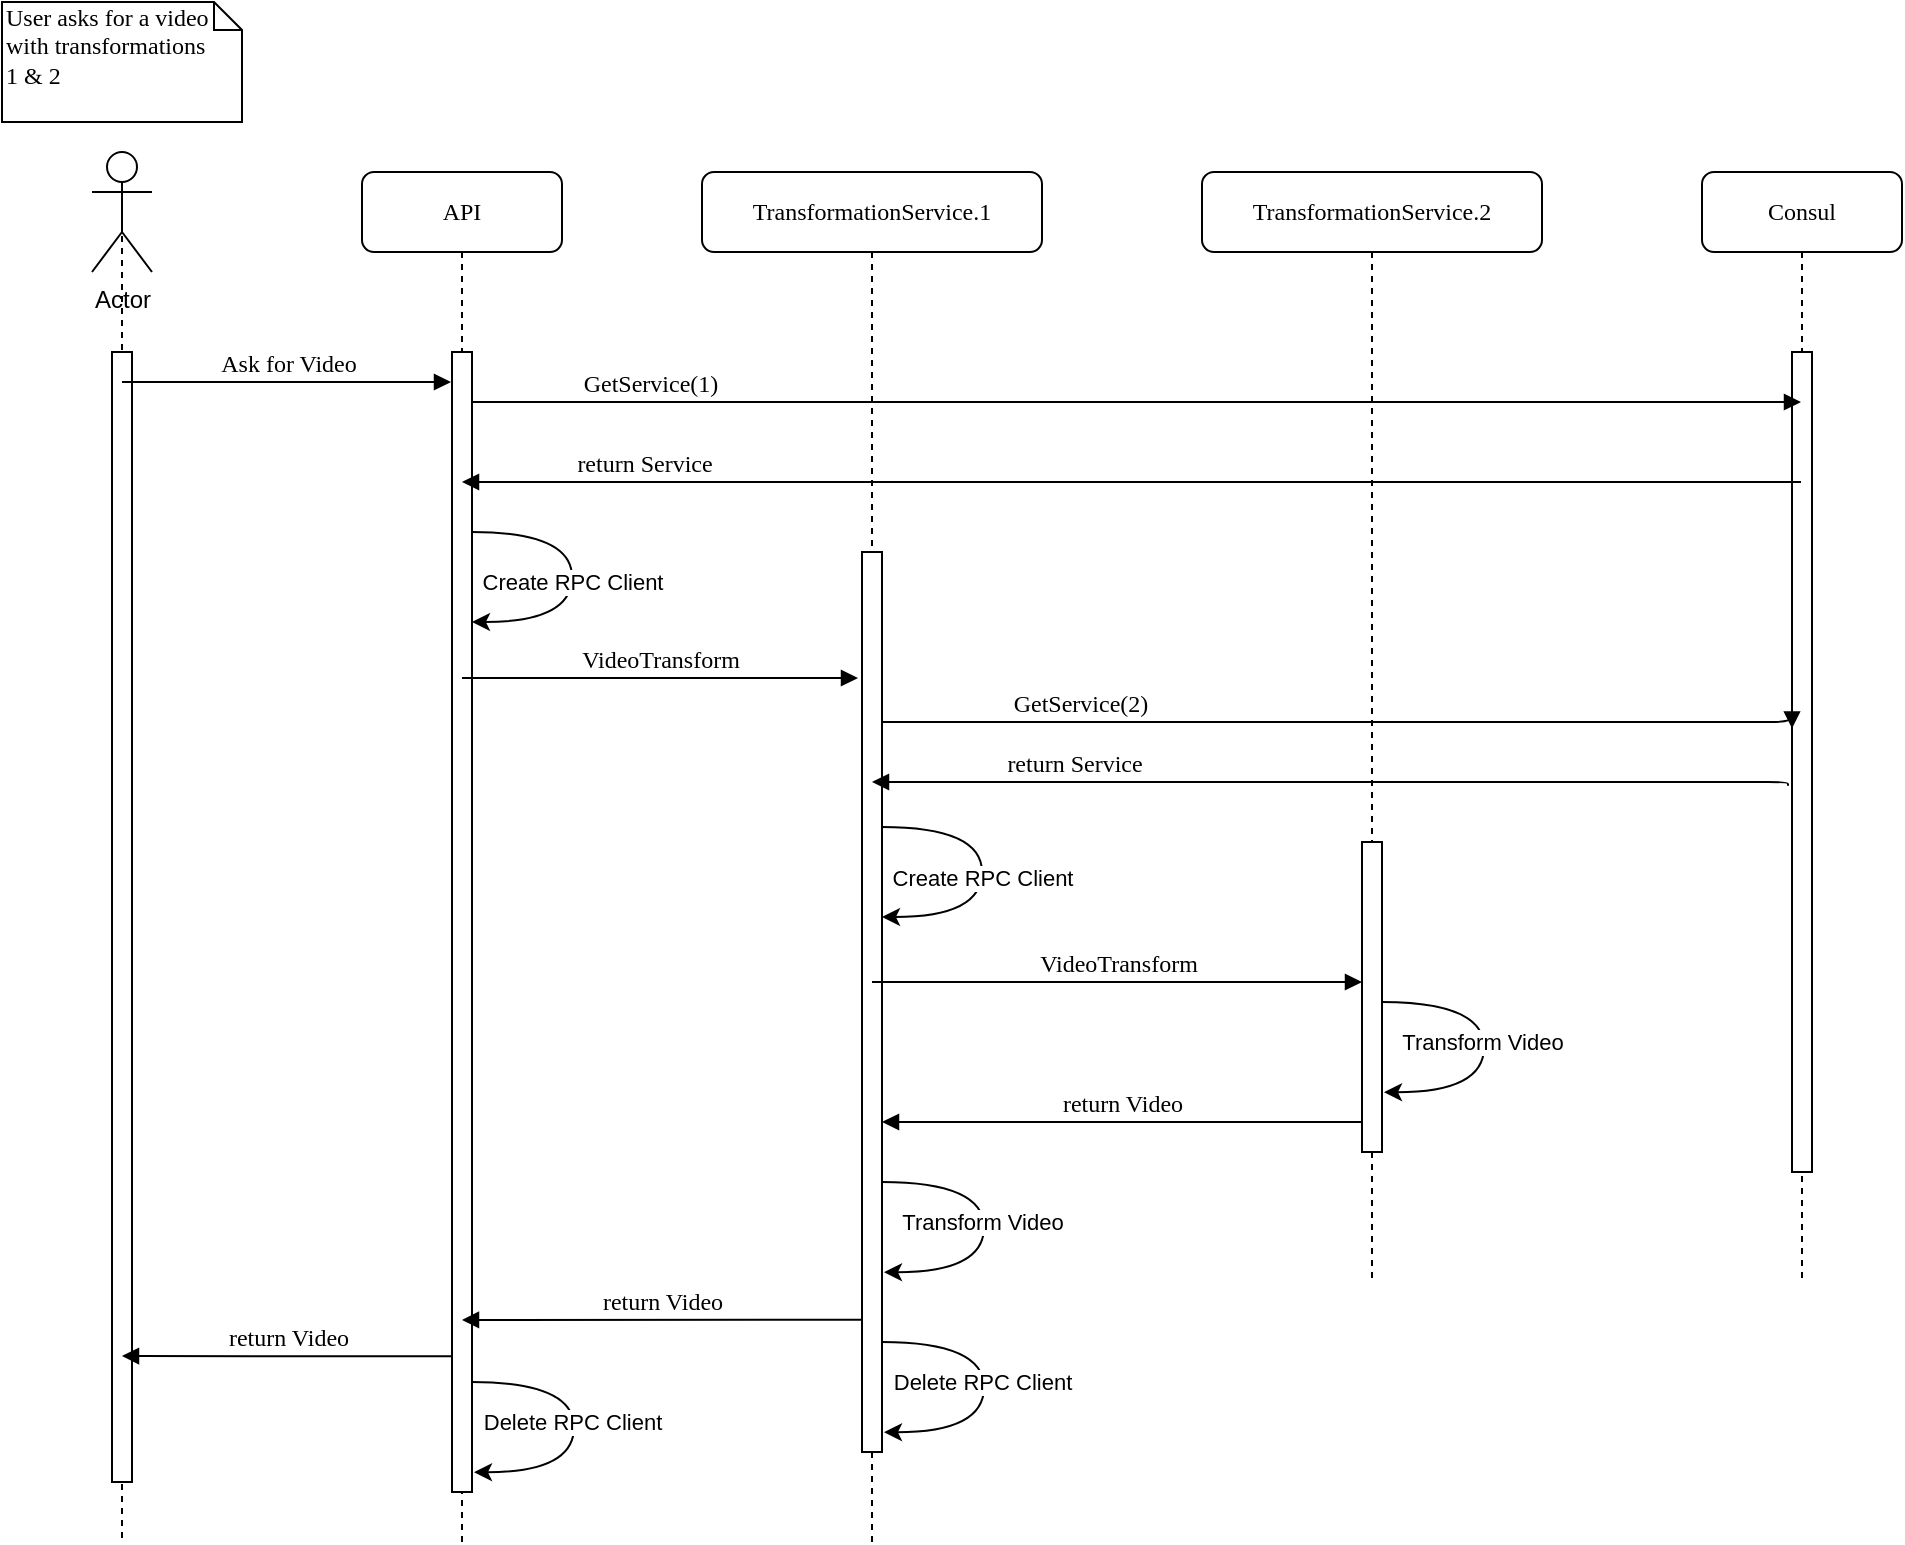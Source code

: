 <mxfile version="20.0.1" type="device"><diagram name="Page-1" id="13e1069c-82ec-6db2-03f1-153e76fe0fe0"><mxGraphModel dx="1350" dy="2420" grid="1" gridSize="10" guides="1" tooltips="1" connect="1" arrows="1" fold="1" page="1" pageScale="1" pageWidth="1100" pageHeight="850" background="none" math="0" shadow="0"><root><mxCell id="0"/><mxCell id="1" parent="0"/><mxCell id="LpMIIV23omN5Bn8mZvPC-13" value="Consul" style="shape=umlLifeline;perimeter=lifelinePerimeter;whiteSpace=wrap;html=1;container=1;collapsible=0;recursiveResize=0;outlineConnect=0;rounded=1;shadow=0;comic=0;labelBackgroundColor=none;strokeWidth=1;fontFamily=Verdana;fontSize=12;align=center;" parent="1" vertex="1"><mxGeometry x="870" y="-1595" width="100" height="555" as="geometry"/></mxCell><mxCell id="dXZkBnWNhOYSI1oM0-PD-5" value="" style="html=1;points=[];perimeter=orthogonalPerimeter;rounded=0;shadow=0;comic=0;labelBackgroundColor=none;strokeWidth=1;fontFamily=Verdana;fontSize=12;align=center;" vertex="1" parent="LpMIIV23omN5Bn8mZvPC-13"><mxGeometry x="45" y="90" width="10" height="410" as="geometry"/></mxCell><mxCell id="LpMIIV23omN5Bn8mZvPC-15" value="" style="shape=umlLifeline;perimeter=lifelinePerimeter;whiteSpace=wrap;html=1;container=1;collapsible=0;recursiveResize=0;outlineConnect=0;rounded=1;shadow=0;comic=0;labelBackgroundColor=none;strokeWidth=1;fontFamily=Verdana;fontSize=12;align=center;size=0;" parent="1" vertex="1"><mxGeometry x="30" y="-1605" width="100" height="695" as="geometry"/></mxCell><mxCell id="xJ6N5jX6HW7_gt3Dmc6M-6" value="Actor" style="shape=umlActor;verticalLabelPosition=bottom;verticalAlign=top;html=1;outlineConnect=0;" parent="LpMIIV23omN5Bn8mZvPC-15" vertex="1"><mxGeometry x="35" width="30" height="60" as="geometry"/></mxCell><mxCell id="LpMIIV23omN5Bn8mZvPC-25" value="&lt;div&gt;User asks for a video with transformations &lt;br&gt;&lt;/div&gt;&lt;div&gt;1 &amp;amp; 2&lt;/div&gt;" style="shape=note;whiteSpace=wrap;html=1;size=14;verticalAlign=top;align=left;spacingTop=-6;rounded=0;shadow=0;comic=0;labelBackgroundColor=none;strokeWidth=1;fontFamily=Verdana;fontSize=12" parent="1" vertex="1"><mxGeometry x="20" y="-1680" width="120" height="60" as="geometry"/></mxCell><mxCell id="xJ6N5jX6HW7_gt3Dmc6M-2" value="API" style="shape=umlLifeline;perimeter=lifelinePerimeter;whiteSpace=wrap;html=1;container=1;collapsible=0;recursiveResize=0;outlineConnect=0;rounded=1;shadow=0;comic=0;labelBackgroundColor=none;strokeWidth=1;fontFamily=Verdana;fontSize=12;align=center;" parent="1" vertex="1"><mxGeometry x="200" y="-1595" width="100" height="685" as="geometry"/></mxCell><mxCell id="xJ6N5jX6HW7_gt3Dmc6M-4" value="" style="html=1;points=[];perimeter=orthogonalPerimeter;rounded=0;shadow=0;comic=0;labelBackgroundColor=none;strokeWidth=1;fontFamily=Verdana;fontSize=12;align=center;" parent="xJ6N5jX6HW7_gt3Dmc6M-2" vertex="1"><mxGeometry x="45" y="90" width="10" height="570" as="geometry"/></mxCell><mxCell id="LpMIIV23omN5Bn8mZvPC-23" value="GetService(1)" style="html=1;verticalAlign=bottom;endArrow=block;labelBackgroundColor=none;fontFamily=Verdana;fontSize=12;edgeStyle=elbowEdgeStyle;elbow=vertical;" parent="xJ6N5jX6HW7_gt3Dmc6M-2" target="LpMIIV23omN5Bn8mZvPC-13" edge="1"><mxGeometry x="-0.733" relative="1" as="geometry"><mxPoint x="55" y="115" as="sourcePoint"/><mxPoint x="155" y="165" as="targetPoint"/><Array as="points"><mxPoint x="125" y="115"/><mxPoint x="249" y="65"/></Array><mxPoint as="offset"/></mxGeometry></mxCell><object label="&lt;div&gt;Create RPC Client&lt;/div&gt;" id="dXZkBnWNhOYSI1oM0-PD-16"><mxCell style="endArrow=classic;html=1;curved=1;" edge="1" parent="xJ6N5jX6HW7_gt3Dmc6M-2"><mxGeometry x="0.035" width="50" height="50" relative="1" as="geometry"><mxPoint x="55" y="180" as="sourcePoint"/><mxPoint x="55" y="225" as="targetPoint"/><Array as="points"><mxPoint x="105" y="180"/><mxPoint x="105" y="225"/></Array><mxPoint as="offset"/></mxGeometry></mxCell></object><object label="&lt;div&gt;Delete RPC Client&lt;/div&gt;" id="dXZkBnWNhOYSI1oM0-PD-21"><mxCell style="endArrow=classic;html=1;curved=1;" edge="1" parent="xJ6N5jX6HW7_gt3Dmc6M-2"><mxGeometry x="-0.029" y="-1" width="50" height="50" relative="1" as="geometry"><mxPoint x="55" y="605" as="sourcePoint"/><mxPoint x="56" y="650.1" as="targetPoint"/><Array as="points"><mxPoint x="106" y="605.1"/><mxPoint x="106" y="650.1"/></Array><mxPoint as="offset"/></mxGeometry></mxCell></object><mxCell id="LpMIIV23omN5Bn8mZvPC-16" value="" style="html=1;points=[];perimeter=orthogonalPerimeter;rounded=0;shadow=0;comic=0;labelBackgroundColor=none;strokeWidth=1;fontFamily=Verdana;fontSize=12;align=center;" parent="1" vertex="1"><mxGeometry x="75" y="-1505" width="10" height="565" as="geometry"/></mxCell><mxCell id="xJ6N5jX6HW7_gt3Dmc6M-9" value="TransformationService.1" style="shape=umlLifeline;perimeter=lifelinePerimeter;whiteSpace=wrap;html=1;container=1;collapsible=0;recursiveResize=0;outlineConnect=0;rounded=1;shadow=0;comic=0;labelBackgroundColor=none;strokeWidth=1;fontFamily=Verdana;fontSize=12;align=center;" parent="1" vertex="1"><mxGeometry x="370" y="-1595" width="170" height="685" as="geometry"/></mxCell><mxCell id="xJ6N5jX6HW7_gt3Dmc6M-10" value="" style="html=1;points=[];perimeter=orthogonalPerimeter;rounded=0;shadow=0;comic=0;labelBackgroundColor=none;strokeWidth=1;fontFamily=Verdana;fontSize=12;align=center;" parent="xJ6N5jX6HW7_gt3Dmc6M-9" vertex="1"><mxGeometry x="80" y="190" width="10" height="450" as="geometry"/></mxCell><object label="&lt;div&gt;Create RPC Client&lt;/div&gt;" id="dXZkBnWNhOYSI1oM0-PD-22"><mxCell style="endArrow=classic;html=1;curved=1;" edge="1" parent="xJ6N5jX6HW7_gt3Dmc6M-9"><mxGeometry x="0.035" width="50" height="50" relative="1" as="geometry"><mxPoint x="90" y="327.5" as="sourcePoint"/><mxPoint x="90" y="372.5" as="targetPoint"/><Array as="points"><mxPoint x="140" y="327.5"/><mxPoint x="140" y="372.5"/></Array><mxPoint as="offset"/></mxGeometry></mxCell></object><object label="&lt;div&gt;Transform Video&lt;/div&gt;" id="dXZkBnWNhOYSI1oM0-PD-24"><mxCell style="endArrow=classic;html=1;curved=1;" edge="1" parent="xJ6N5jX6HW7_gt3Dmc6M-9"><mxGeometry x="-0.029" y="-1" width="50" height="50" relative="1" as="geometry"><mxPoint x="90" y="505" as="sourcePoint"/><mxPoint x="91" y="550.1" as="targetPoint"/><Array as="points"><mxPoint x="141" y="505.1"/><mxPoint x="141" y="550.1"/></Array><mxPoint as="offset"/></mxGeometry></mxCell></object><object label="&lt;div&gt;Delete RPC Client&lt;/div&gt;" id="dXZkBnWNhOYSI1oM0-PD-25"><mxCell style="endArrow=classic;html=1;curved=1;" edge="1" parent="xJ6N5jX6HW7_gt3Dmc6M-9"><mxGeometry x="-0.029" y="-1" width="50" height="50" relative="1" as="geometry"><mxPoint x="90" y="585" as="sourcePoint"/><mxPoint x="91" y="630.1" as="targetPoint"/><Array as="points"><mxPoint x="141" y="585.1"/><mxPoint x="141" y="630.1"/></Array><mxPoint as="offset"/></mxGeometry></mxCell></object><mxCell id="dXZkBnWNhOYSI1oM0-PD-2" value="TransformationService.2" style="shape=umlLifeline;perimeter=lifelinePerimeter;whiteSpace=wrap;html=1;container=1;collapsible=0;recursiveResize=0;outlineConnect=0;rounded=1;shadow=0;comic=0;labelBackgroundColor=none;strokeWidth=1;fontFamily=Verdana;fontSize=12;align=center;" vertex="1" parent="1"><mxGeometry x="620" y="-1595" width="170" height="555" as="geometry"/></mxCell><mxCell id="dXZkBnWNhOYSI1oM0-PD-3" value="" style="html=1;points=[];perimeter=orthogonalPerimeter;rounded=0;shadow=0;comic=0;labelBackgroundColor=none;strokeWidth=1;fontFamily=Verdana;fontSize=12;align=center;" vertex="1" parent="dXZkBnWNhOYSI1oM0-PD-2"><mxGeometry x="80" y="335" width="10" height="155" as="geometry"/></mxCell><mxCell id="dXZkBnWNhOYSI1oM0-PD-12" value="&lt;div&gt;return Video&lt;/div&gt;" style="html=1;verticalAlign=bottom;endArrow=block;labelBackgroundColor=none;fontFamily=Verdana;fontSize=12;edgeStyle=elbowEdgeStyle;elbow=vertical;" edge="1" parent="dXZkBnWNhOYSI1oM0-PD-2"><mxGeometry relative="1" as="geometry"><mxPoint x="80" y="475" as="sourcePoint"/><mxPoint x="-160" y="475" as="targetPoint"/></mxGeometry></mxCell><object label="&lt;div&gt;Transform Video&lt;/div&gt;" id="dXZkBnWNhOYSI1oM0-PD-23"><mxCell style="endArrow=classic;html=1;curved=1;" edge="1" parent="dXZkBnWNhOYSI1oM0-PD-2"><mxGeometry x="-0.029" y="-1" width="50" height="50" relative="1" as="geometry"><mxPoint x="90" y="415" as="sourcePoint"/><mxPoint x="91" y="460.1" as="targetPoint"/><Array as="points"><mxPoint x="141" y="415.1"/><mxPoint x="141" y="460.1"/></Array><mxPoint as="offset"/></mxGeometry></mxCell></object><mxCell id="dXZkBnWNhOYSI1oM0-PD-6" value="return Service" style="html=1;verticalAlign=bottom;endArrow=block;labelBackgroundColor=none;fontFamily=Verdana;fontSize=12;edgeStyle=elbowEdgeStyle;elbow=vertical;entryX=0.5;entryY=0.114;entryDx=0;entryDy=0;entryPerimeter=0;" edge="1" parent="1" source="LpMIIV23omN5Bn8mZvPC-13" target="xJ6N5jX6HW7_gt3Dmc6M-4"><mxGeometry x="0.731" relative="1" as="geometry"><mxPoint x="900" y="-1440" as="sourcePoint"/><mxPoint x="330" y="-1440" as="targetPoint"/><mxPoint x="1" as="offset"/></mxGeometry></mxCell><mxCell id="dXZkBnWNhOYSI1oM0-PD-7" value="VideoTransform" style="html=1;verticalAlign=bottom;endArrow=block;labelBackgroundColor=none;fontFamily=Verdana;fontSize=12;edgeStyle=elbowEdgeStyle;elbow=vertical;entryX=-0.2;entryY=0.14;entryDx=0;entryDy=0;entryPerimeter=0;" edge="1" parent="1" source="xJ6N5jX6HW7_gt3Dmc6M-2" target="xJ6N5jX6HW7_gt3Dmc6M-10"><mxGeometry relative="1" as="geometry"><mxPoint x="260" y="-1380" as="sourcePoint"/><mxPoint x="420" y="-1340" as="targetPoint"/></mxGeometry></mxCell><mxCell id="dXZkBnWNhOYSI1oM0-PD-9" value="GetService(2)" style="html=1;verticalAlign=bottom;endArrow=block;labelBackgroundColor=none;fontFamily=Verdana;fontSize=12;edgeStyle=elbowEdgeStyle;elbow=vertical;entryX=0;entryY=0.459;entryDx=0;entryDy=0;entryPerimeter=0;" edge="1" parent="1" target="dXZkBnWNhOYSI1oM0-PD-5"><mxGeometry x="-0.567" relative="1" as="geometry"><mxPoint x="460" y="-1320" as="sourcePoint"/><mxPoint x="910" y="-1320" as="targetPoint"/><Array as="points"><mxPoint x="660" y="-1320"/></Array><mxPoint as="offset"/></mxGeometry></mxCell><mxCell id="dXZkBnWNhOYSI1oM0-PD-15" value="&lt;div&gt;Ask for Video&lt;/div&gt;" style="html=1;verticalAlign=bottom;endArrow=block;labelBackgroundColor=none;fontFamily=Verdana;fontSize=12;edgeStyle=elbowEdgeStyle;elbow=vertical;" edge="1" parent="1"><mxGeometry relative="1" as="geometry"><mxPoint x="80" y="-1490" as="sourcePoint"/><mxPoint x="244.5" y="-1490" as="targetPoint"/></mxGeometry></mxCell><mxCell id="dXZkBnWNhOYSI1oM0-PD-10" value="return Service" style="html=1;verticalAlign=bottom;endArrow=block;labelBackgroundColor=none;fontFamily=Verdana;fontSize=12;edgeStyle=elbowEdgeStyle;elbow=vertical;exitX=-0.2;exitY=0.529;exitDx=0;exitDy=0;exitPerimeter=0;" edge="1" parent="1" source="dXZkBnWNhOYSI1oM0-PD-5"><mxGeometry x="0.562" relative="1" as="geometry"><mxPoint x="885" y="-1340" as="sourcePoint"/><mxPoint x="455" y="-1290" as="targetPoint"/><mxPoint as="offset"/><Array as="points"><mxPoint x="670" y="-1290"/><mxPoint x="680" y="-1280"/></Array></mxGeometry></mxCell><mxCell id="dXZkBnWNhOYSI1oM0-PD-11" value="VideoTransform" style="html=1;verticalAlign=bottom;endArrow=block;labelBackgroundColor=none;fontFamily=Verdana;fontSize=12;edgeStyle=elbowEdgeStyle;elbow=vertical;" edge="1" parent="1" source="xJ6N5jX6HW7_gt3Dmc6M-9" target="dXZkBnWNhOYSI1oM0-PD-3"><mxGeometry relative="1" as="geometry"><mxPoint x="460" y="-1270" as="sourcePoint"/><mxPoint x="690" y="-1240" as="targetPoint"/><Array as="points"><mxPoint x="670" y="-1190"/><mxPoint x="520" y="-1200"/><mxPoint x="510" y="-1210"/><mxPoint x="590" y="-1240"/><mxPoint x="680" y="-1240"/><mxPoint x="670" y="-1236"/></Array></mxGeometry></mxCell><mxCell id="dXZkBnWNhOYSI1oM0-PD-13" value="&lt;div&gt;return Video&lt;/div&gt;" style="html=1;verticalAlign=bottom;endArrow=block;labelBackgroundColor=none;fontFamily=Verdana;fontSize=12;edgeStyle=elbowEdgeStyle;elbow=vertical;exitX=0;exitY=0.853;exitDx=0;exitDy=0;exitPerimeter=0;" edge="1" parent="1" source="xJ6N5jX6HW7_gt3Dmc6M-10" target="xJ6N5jX6HW7_gt3Dmc6M-2"><mxGeometry relative="1" as="geometry"><mxPoint x="450" y="-1246" as="sourcePoint"/><mxPoint x="320" y="-1020" as="targetPoint"/></mxGeometry></mxCell><mxCell id="dXZkBnWNhOYSI1oM0-PD-14" value="&lt;div&gt;return Video&lt;/div&gt;" style="html=1;verticalAlign=bottom;endArrow=block;labelBackgroundColor=none;fontFamily=Verdana;fontSize=12;edgeStyle=elbowEdgeStyle;elbow=vertical;exitX=0;exitY=0.881;exitDx=0;exitDy=0;exitPerimeter=0;" edge="1" parent="1" source="xJ6N5jX6HW7_gt3Dmc6M-4" target="LpMIIV23omN5Bn8mZvPC-15"><mxGeometry relative="1" as="geometry"><mxPoint x="180" y="-1210" as="sourcePoint"/><mxPoint x="140" y="-1000" as="targetPoint"/></mxGeometry></mxCell></root></mxGraphModel></diagram></mxfile>